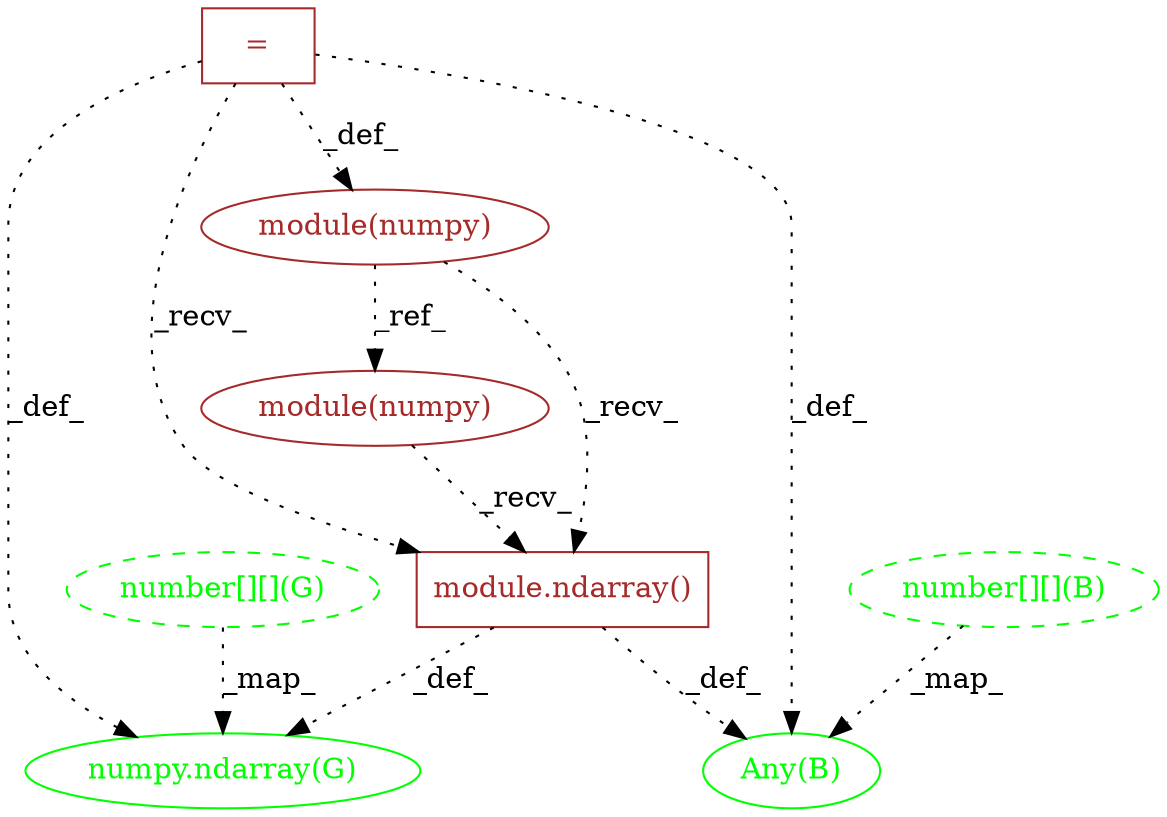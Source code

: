 digraph G {
1 [label="module(numpy)" shape=ellipse style=solid color=brown fontcolor=brown]
2 [label="number[][](B)" shape=ellipse style=dashed color=green fontcolor=green]
3 [label="number[][](G)" shape=ellipse style=dashed color=green fontcolor=green]
4 [label="=" shape=box style=solid color=brown fontcolor=brown]
5 [label="module.ndarray()" shape=box style=solid color=brown fontcolor=brown]
6 [label="numpy.ndarray(G)" shape=ellipse style=solid color=green fontcolor=green]
7 [label="Any(B)" shape=ellipse style=solid color=green fontcolor=green]
8 [label="module(numpy)" shape=ellipse style=solid color=brown fontcolor=brown]
4 -> 1 [label="_def_" style=dotted];
8 -> 5 [label="_recv_" style=dotted];
1 -> 5 [label="_recv_" style=dotted];
4 -> 5 [label="_recv_" style=dotted];
5 -> 6 [label="_def_" style=dotted];
4 -> 6 [label="_def_" style=dotted];
3 -> 6 [label="_map_" style=dotted];
5 -> 7 [label="_def_" style=dotted];
4 -> 7 [label="_def_" style=dotted];
2 -> 7 [label="_map_" style=dotted];
1 -> 8 [label="_ref_" style=dotted];
}